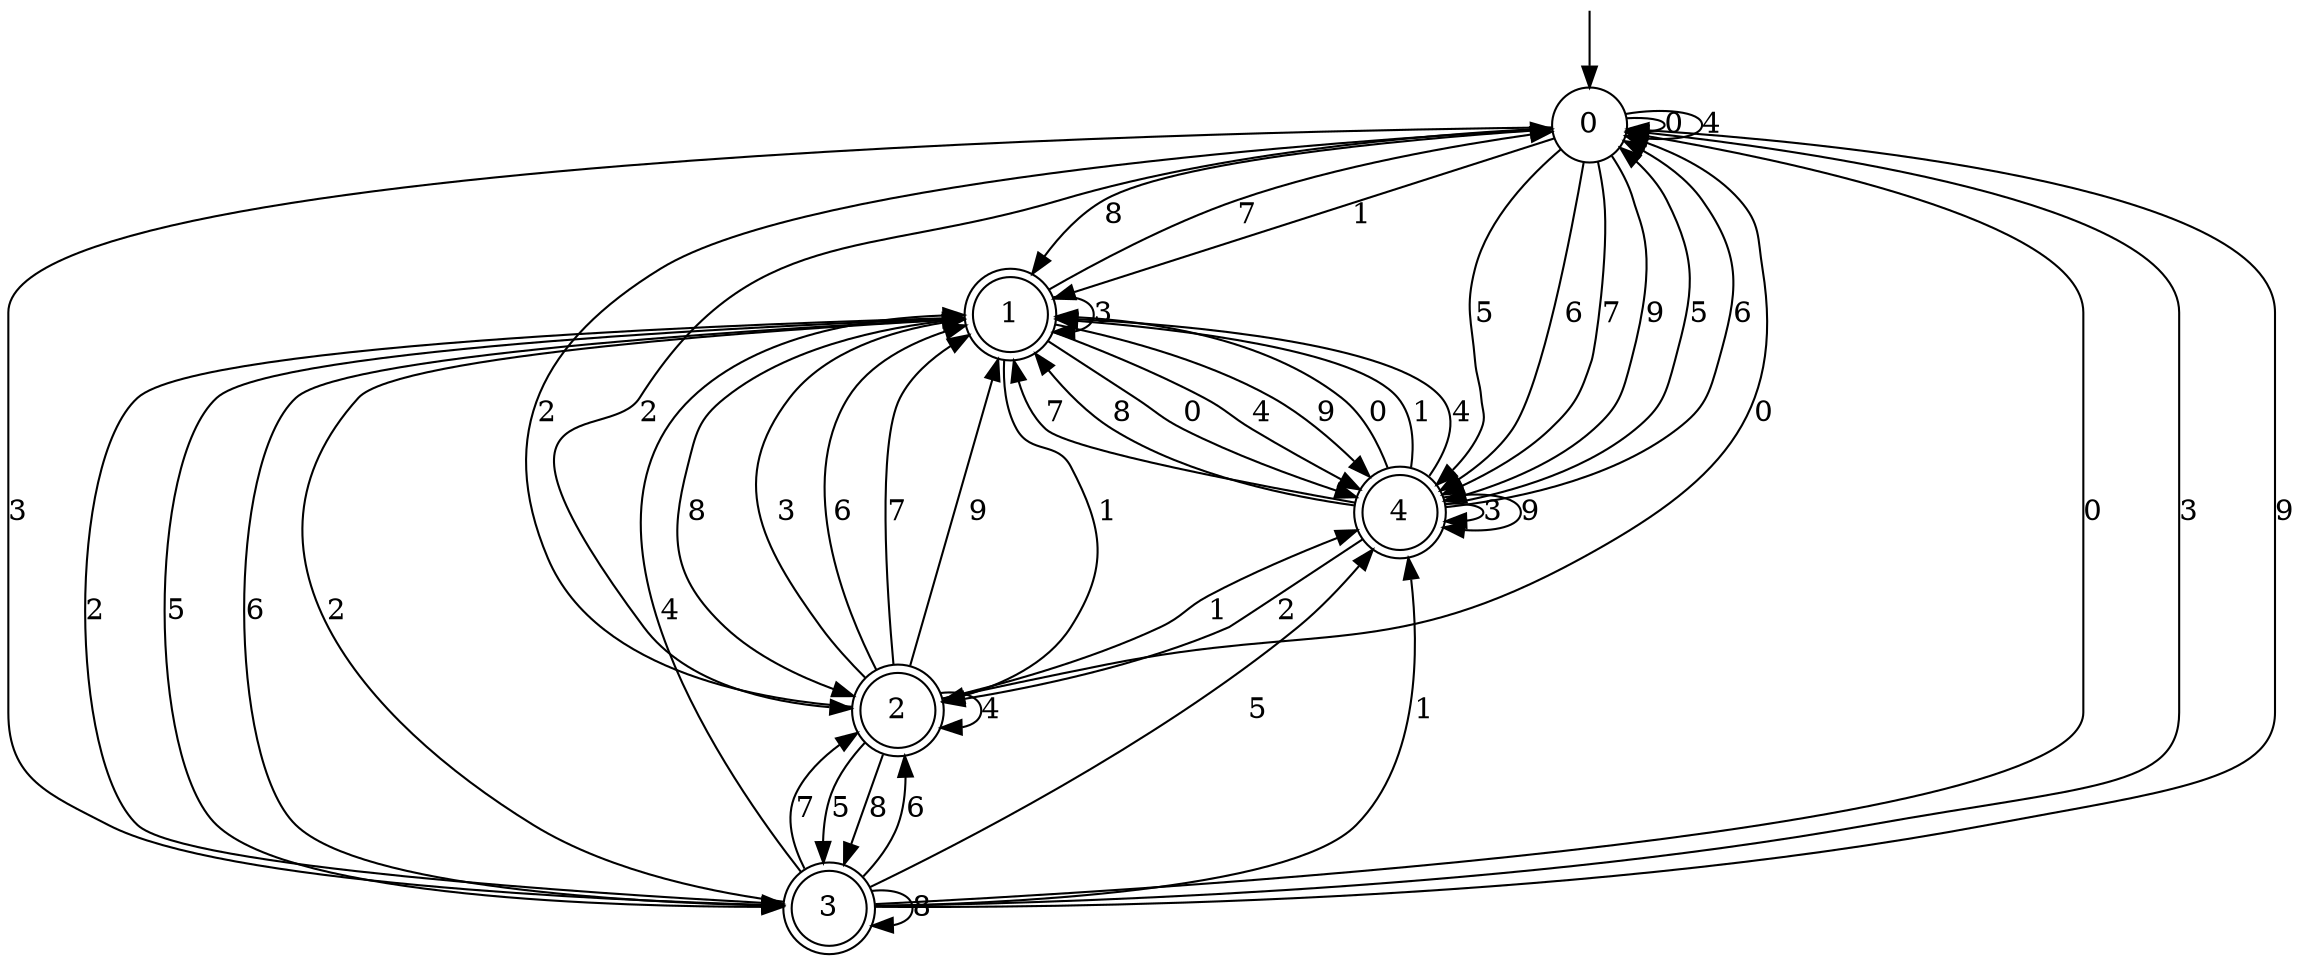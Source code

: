 digraph g {

	s0 [shape="circle" label="0"];
	s1 [shape="doublecircle" label="1"];
	s2 [shape="doublecircle" label="2"];
	s3 [shape="doublecircle" label="3"];
	s4 [shape="doublecircle" label="4"];
	s0 -> s0 [label="0"];
	s0 -> s1 [label="1"];
	s0 -> s2 [label="2"];
	s0 -> s3 [label="3"];
	s0 -> s0 [label="4"];
	s0 -> s4 [label="5"];
	s0 -> s4 [label="6"];
	s0 -> s4 [label="7"];
	s0 -> s1 [label="8"];
	s0 -> s4 [label="9"];
	s1 -> s4 [label="0"];
	s1 -> s2 [label="1"];
	s1 -> s3 [label="2"];
	s1 -> s1 [label="3"];
	s1 -> s4 [label="4"];
	s1 -> s3 [label="5"];
	s1 -> s3 [label="6"];
	s1 -> s0 [label="7"];
	s1 -> s2 [label="8"];
	s1 -> s4 [label="9"];
	s2 -> s0 [label="0"];
	s2 -> s4 [label="1"];
	s2 -> s0 [label="2"];
	s2 -> s1 [label="3"];
	s2 -> s2 [label="4"];
	s2 -> s3 [label="5"];
	s2 -> s1 [label="6"];
	s2 -> s1 [label="7"];
	s2 -> s3 [label="8"];
	s2 -> s1 [label="9"];
	s3 -> s0 [label="0"];
	s3 -> s4 [label="1"];
	s3 -> s1 [label="2"];
	s3 -> s0 [label="3"];
	s3 -> s1 [label="4"];
	s3 -> s4 [label="5"];
	s3 -> s2 [label="6"];
	s3 -> s2 [label="7"];
	s3 -> s3 [label="8"];
	s3 -> s0 [label="9"];
	s4 -> s1 [label="0"];
	s4 -> s1 [label="1"];
	s4 -> s2 [label="2"];
	s4 -> s4 [label="3"];
	s4 -> s1 [label="4"];
	s4 -> s0 [label="5"];
	s4 -> s0 [label="6"];
	s4 -> s1 [label="7"];
	s4 -> s1 [label="8"];
	s4 -> s4 [label="9"];

__start0 [label="" shape="none" width="0" height="0"];
__start0 -> s0;

}
